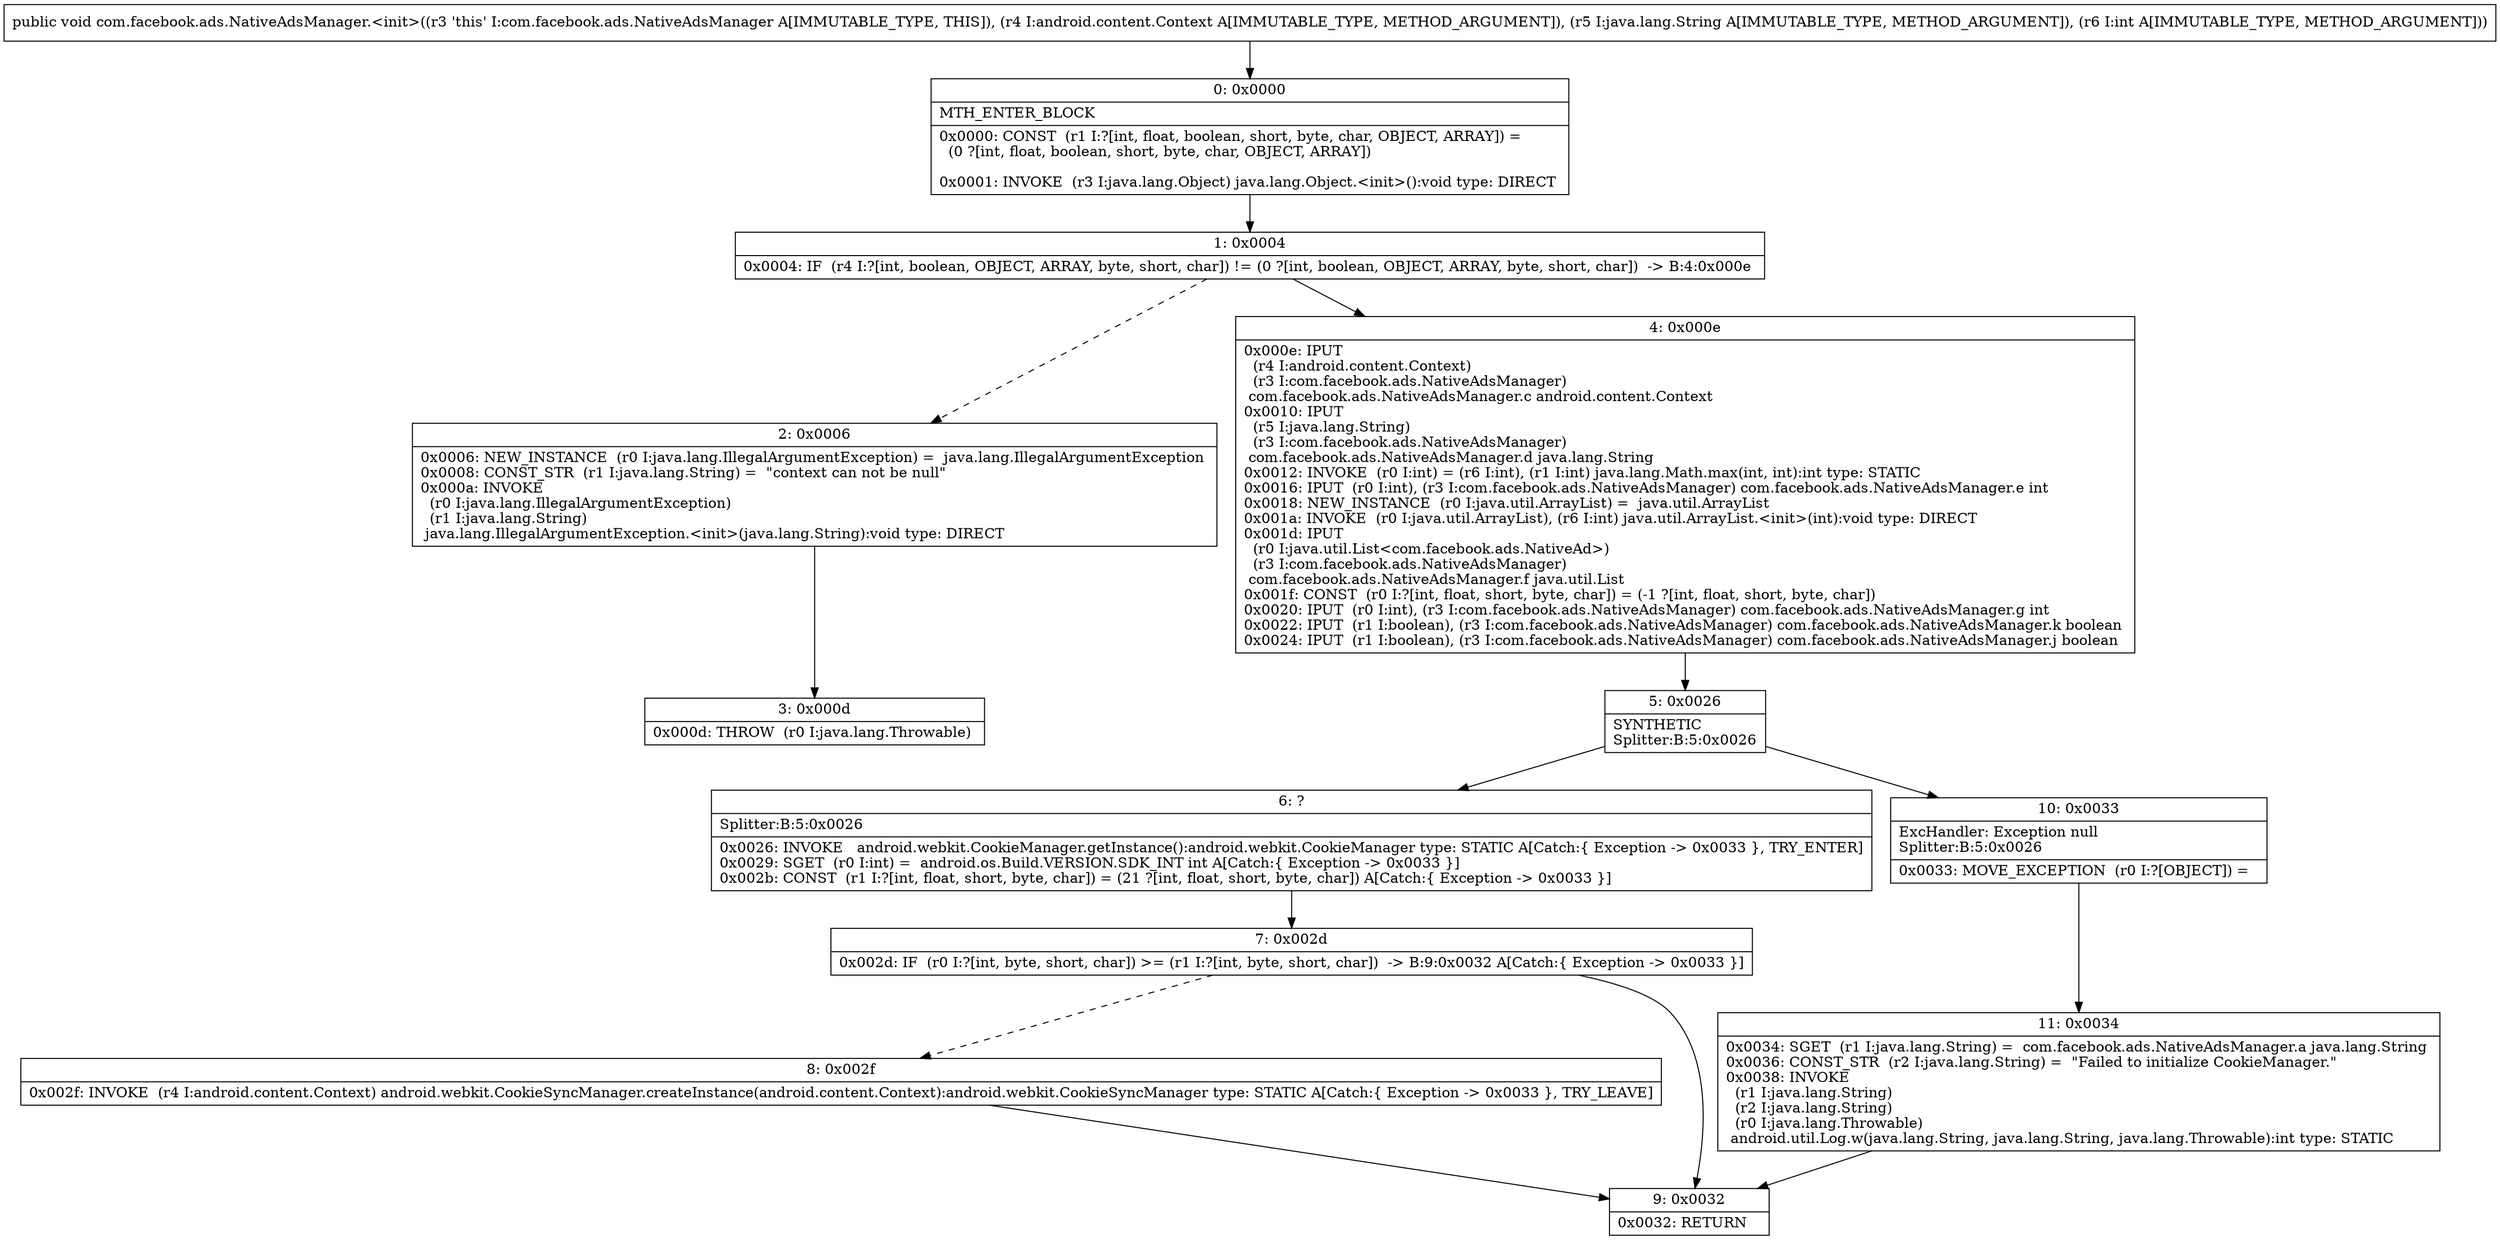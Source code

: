 digraph "CFG forcom.facebook.ads.NativeAdsManager.\<init\>(Landroid\/content\/Context;Ljava\/lang\/String;I)V" {
Node_0 [shape=record,label="{0\:\ 0x0000|MTH_ENTER_BLOCK\l|0x0000: CONST  (r1 I:?[int, float, boolean, short, byte, char, OBJECT, ARRAY]) = \l  (0 ?[int, float, boolean, short, byte, char, OBJECT, ARRAY])\l \l0x0001: INVOKE  (r3 I:java.lang.Object) java.lang.Object.\<init\>():void type: DIRECT \l}"];
Node_1 [shape=record,label="{1\:\ 0x0004|0x0004: IF  (r4 I:?[int, boolean, OBJECT, ARRAY, byte, short, char]) != (0 ?[int, boolean, OBJECT, ARRAY, byte, short, char])  \-\> B:4:0x000e \l}"];
Node_2 [shape=record,label="{2\:\ 0x0006|0x0006: NEW_INSTANCE  (r0 I:java.lang.IllegalArgumentException) =  java.lang.IllegalArgumentException \l0x0008: CONST_STR  (r1 I:java.lang.String) =  \"context can not be null\" \l0x000a: INVOKE  \l  (r0 I:java.lang.IllegalArgumentException)\l  (r1 I:java.lang.String)\l java.lang.IllegalArgumentException.\<init\>(java.lang.String):void type: DIRECT \l}"];
Node_3 [shape=record,label="{3\:\ 0x000d|0x000d: THROW  (r0 I:java.lang.Throwable) \l}"];
Node_4 [shape=record,label="{4\:\ 0x000e|0x000e: IPUT  \l  (r4 I:android.content.Context)\l  (r3 I:com.facebook.ads.NativeAdsManager)\l com.facebook.ads.NativeAdsManager.c android.content.Context \l0x0010: IPUT  \l  (r5 I:java.lang.String)\l  (r3 I:com.facebook.ads.NativeAdsManager)\l com.facebook.ads.NativeAdsManager.d java.lang.String \l0x0012: INVOKE  (r0 I:int) = (r6 I:int), (r1 I:int) java.lang.Math.max(int, int):int type: STATIC \l0x0016: IPUT  (r0 I:int), (r3 I:com.facebook.ads.NativeAdsManager) com.facebook.ads.NativeAdsManager.e int \l0x0018: NEW_INSTANCE  (r0 I:java.util.ArrayList) =  java.util.ArrayList \l0x001a: INVOKE  (r0 I:java.util.ArrayList), (r6 I:int) java.util.ArrayList.\<init\>(int):void type: DIRECT \l0x001d: IPUT  \l  (r0 I:java.util.List\<com.facebook.ads.NativeAd\>)\l  (r3 I:com.facebook.ads.NativeAdsManager)\l com.facebook.ads.NativeAdsManager.f java.util.List \l0x001f: CONST  (r0 I:?[int, float, short, byte, char]) = (\-1 ?[int, float, short, byte, char]) \l0x0020: IPUT  (r0 I:int), (r3 I:com.facebook.ads.NativeAdsManager) com.facebook.ads.NativeAdsManager.g int \l0x0022: IPUT  (r1 I:boolean), (r3 I:com.facebook.ads.NativeAdsManager) com.facebook.ads.NativeAdsManager.k boolean \l0x0024: IPUT  (r1 I:boolean), (r3 I:com.facebook.ads.NativeAdsManager) com.facebook.ads.NativeAdsManager.j boolean \l}"];
Node_5 [shape=record,label="{5\:\ 0x0026|SYNTHETIC\lSplitter:B:5:0x0026\l}"];
Node_6 [shape=record,label="{6\:\ ?|Splitter:B:5:0x0026\l|0x0026: INVOKE   android.webkit.CookieManager.getInstance():android.webkit.CookieManager type: STATIC A[Catch:\{ Exception \-\> 0x0033 \}, TRY_ENTER]\l0x0029: SGET  (r0 I:int) =  android.os.Build.VERSION.SDK_INT int A[Catch:\{ Exception \-\> 0x0033 \}]\l0x002b: CONST  (r1 I:?[int, float, short, byte, char]) = (21 ?[int, float, short, byte, char]) A[Catch:\{ Exception \-\> 0x0033 \}]\l}"];
Node_7 [shape=record,label="{7\:\ 0x002d|0x002d: IF  (r0 I:?[int, byte, short, char]) \>= (r1 I:?[int, byte, short, char])  \-\> B:9:0x0032 A[Catch:\{ Exception \-\> 0x0033 \}]\l}"];
Node_8 [shape=record,label="{8\:\ 0x002f|0x002f: INVOKE  (r4 I:android.content.Context) android.webkit.CookieSyncManager.createInstance(android.content.Context):android.webkit.CookieSyncManager type: STATIC A[Catch:\{ Exception \-\> 0x0033 \}, TRY_LEAVE]\l}"];
Node_9 [shape=record,label="{9\:\ 0x0032|0x0032: RETURN   \l}"];
Node_10 [shape=record,label="{10\:\ 0x0033|ExcHandler: Exception null\lSplitter:B:5:0x0026\l|0x0033: MOVE_EXCEPTION  (r0 I:?[OBJECT]) =  \l}"];
Node_11 [shape=record,label="{11\:\ 0x0034|0x0034: SGET  (r1 I:java.lang.String) =  com.facebook.ads.NativeAdsManager.a java.lang.String \l0x0036: CONST_STR  (r2 I:java.lang.String) =  \"Failed to initialize CookieManager.\" \l0x0038: INVOKE  \l  (r1 I:java.lang.String)\l  (r2 I:java.lang.String)\l  (r0 I:java.lang.Throwable)\l android.util.Log.w(java.lang.String, java.lang.String, java.lang.Throwable):int type: STATIC \l}"];
MethodNode[shape=record,label="{public void com.facebook.ads.NativeAdsManager.\<init\>((r3 'this' I:com.facebook.ads.NativeAdsManager A[IMMUTABLE_TYPE, THIS]), (r4 I:android.content.Context A[IMMUTABLE_TYPE, METHOD_ARGUMENT]), (r5 I:java.lang.String A[IMMUTABLE_TYPE, METHOD_ARGUMENT]), (r6 I:int A[IMMUTABLE_TYPE, METHOD_ARGUMENT])) }"];
MethodNode -> Node_0;
Node_0 -> Node_1;
Node_1 -> Node_2[style=dashed];
Node_1 -> Node_4;
Node_2 -> Node_3;
Node_4 -> Node_5;
Node_5 -> Node_6;
Node_5 -> Node_10;
Node_6 -> Node_7;
Node_7 -> Node_8[style=dashed];
Node_7 -> Node_9;
Node_8 -> Node_9;
Node_10 -> Node_11;
Node_11 -> Node_9;
}

